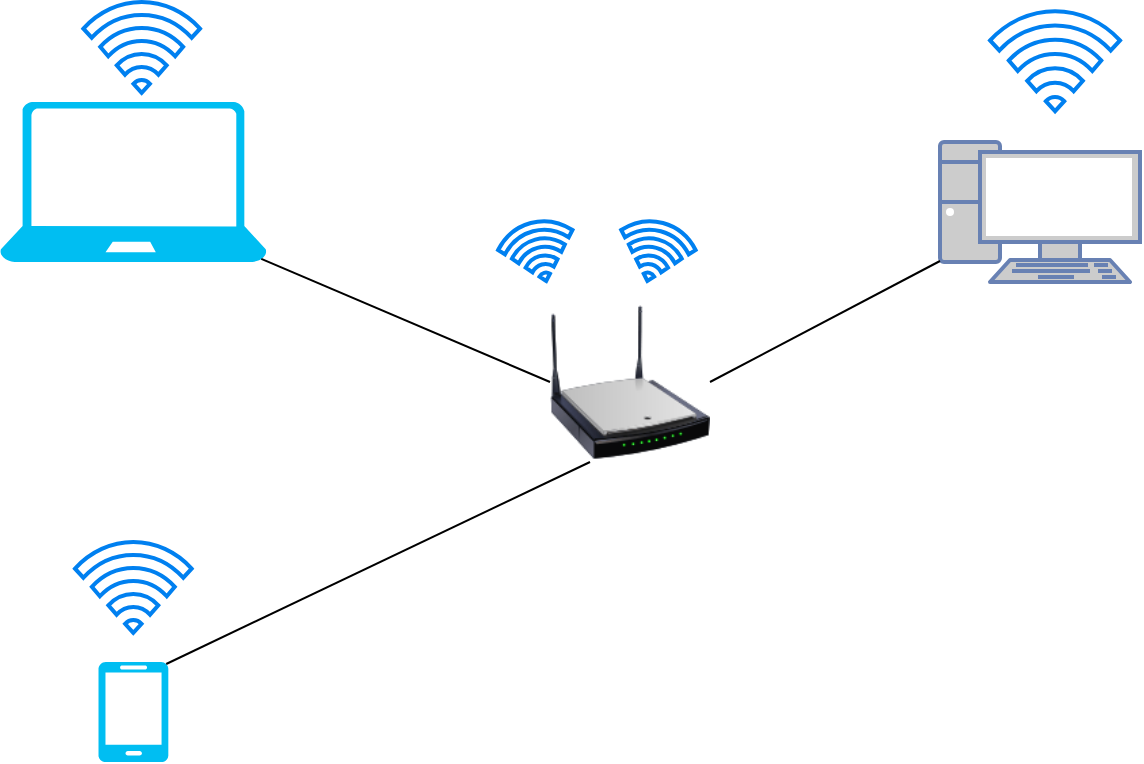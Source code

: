 <mxfile version="14.5.1" type="device"><diagram id="-jYFu_Cosdo39uaLQ7uY" name="Page-1"><mxGraphModel dx="1024" dy="588" grid="1" gridSize="10" guides="1" tooltips="1" connect="1" arrows="1" fold="1" page="1" pageScale="1" pageWidth="850" pageHeight="1100" math="0" shadow="0"><root><mxCell id="0"/><mxCell id="1" parent="0"/><mxCell id="8ZeyBgR9CaUbqr2o8OQG-3" value="" style="image;html=1;image=img/lib/clip_art/networking/Wireless_Router_N_128x128.png" vertex="1" parent="1"><mxGeometry x="385" y="250" width="80" height="80" as="geometry"/></mxCell><mxCell id="8ZeyBgR9CaUbqr2o8OQG-4" value="" style="html=1;verticalLabelPosition=bottom;align=center;labelBackgroundColor=#ffffff;verticalAlign=top;strokeWidth=2;strokeColor=#0080F0;shadow=0;dashed=0;shape=mxgraph.ios7.icons.wifi;pointerEvents=1;rotation=0;" vertex="1" parent="1"><mxGeometry x="151.7" y="100" width="58.3" height="45.43" as="geometry"/></mxCell><mxCell id="8ZeyBgR9CaUbqr2o8OQG-8" value="" style="fontColor=#0066CC;verticalAlign=top;verticalLabelPosition=bottom;labelPosition=center;align=center;html=1;outlineConnect=0;fillColor=#CCCCCC;strokeColor=#6881B3;gradientColor=none;gradientDirection=north;strokeWidth=2;shape=mxgraph.networks.pc;" vertex="1" parent="1"><mxGeometry x="580" y="170" width="100" height="70" as="geometry"/></mxCell><mxCell id="8ZeyBgR9CaUbqr2o8OQG-11" value="" style="verticalLabelPosition=bottom;html=1;verticalAlign=top;align=center;strokeColor=none;fillColor=#00BEF2;shape=mxgraph.azure.laptop;pointerEvents=1;" vertex="1" parent="1"><mxGeometry x="110" y="150" width="133.33" height="80" as="geometry"/></mxCell><mxCell id="8ZeyBgR9CaUbqr2o8OQG-12" value="" style="html=1;verticalLabelPosition=bottom;align=center;labelBackgroundColor=#ffffff;verticalAlign=top;strokeWidth=2;strokeColor=#0080F0;shadow=0;dashed=0;shape=mxgraph.ios7.icons.wifi;pointerEvents=1;rotation=0;" vertex="1" parent="1"><mxGeometry x="605.04" y="104.57" width="64.96" height="50.02" as="geometry"/></mxCell><mxCell id="8ZeyBgR9CaUbqr2o8OQG-14" value="" style="endArrow=none;html=1;entryX=0.98;entryY=0.98;entryDx=0;entryDy=0;entryPerimeter=0;exitX=0;exitY=0.5;exitDx=0;exitDy=0;" edge="1" parent="1" source="8ZeyBgR9CaUbqr2o8OQG-3" target="8ZeyBgR9CaUbqr2o8OQG-11"><mxGeometry width="50" height="50" relative="1" as="geometry"><mxPoint x="400" y="330" as="sourcePoint"/><mxPoint x="450" y="280" as="targetPoint"/></mxGeometry></mxCell><mxCell id="8ZeyBgR9CaUbqr2o8OQG-15" value="" style="endArrow=none;html=1;entryX=1;entryY=0.5;entryDx=0;entryDy=0;exitX=0;exitY=0.85;exitDx=0;exitDy=0;exitPerimeter=0;" edge="1" parent="1" source="8ZeyBgR9CaUbqr2o8OQG-8" target="8ZeyBgR9CaUbqr2o8OQG-3"><mxGeometry width="50" height="50" relative="1" as="geometry"><mxPoint x="609.34" y="371.6" as="sourcePoint"/><mxPoint x="465.003" y="310" as="targetPoint"/></mxGeometry></mxCell><mxCell id="8ZeyBgR9CaUbqr2o8OQG-16" value="" style="verticalLabelPosition=bottom;html=1;verticalAlign=top;align=center;strokeColor=none;fillColor=#00BEF2;shape=mxgraph.azure.mobile;pointerEvents=1;" vertex="1" parent="1"><mxGeometry x="159.16" y="430" width="35" height="50" as="geometry"/></mxCell><mxCell id="8ZeyBgR9CaUbqr2o8OQG-18" value="" style="endArrow=none;html=1;exitX=0.97;exitY=0.02;exitDx=0;exitDy=0;exitPerimeter=0;entryX=0.25;entryY=1;entryDx=0;entryDy=0;" edge="1" parent="1" source="8ZeyBgR9CaUbqr2o8OQG-16" target="8ZeyBgR9CaUbqr2o8OQG-3"><mxGeometry width="50" height="50" relative="1" as="geometry"><mxPoint x="400" y="430" as="sourcePoint"/><mxPoint x="450" y="380" as="targetPoint"/></mxGeometry></mxCell><mxCell id="8ZeyBgR9CaUbqr2o8OQG-19" value="" style="html=1;verticalLabelPosition=bottom;align=center;labelBackgroundColor=#ffffff;verticalAlign=top;strokeWidth=2;strokeColor=#0080F0;shadow=0;dashed=0;shape=mxgraph.ios7.icons.wifi;pointerEvents=1;rotation=0;" vertex="1" parent="1"><mxGeometry x="147.51" y="370" width="58.3" height="45.43" as="geometry"/></mxCell><mxCell id="8ZeyBgR9CaUbqr2o8OQG-20" value="" style="html=1;verticalLabelPosition=bottom;align=center;labelBackgroundColor=#ffffff;verticalAlign=top;strokeWidth=2;strokeColor=#0080F0;shadow=0;dashed=0;shape=mxgraph.ios7.icons.wifi;pointerEvents=1;rotation=-15;" vertex="1" parent="1"><mxGeometry x="360" y="210" width="38.5" height="30" as="geometry"/></mxCell><mxCell id="8ZeyBgR9CaUbqr2o8OQG-21" value="" style="html=1;verticalLabelPosition=bottom;align=center;labelBackgroundColor=#ffffff;verticalAlign=top;strokeWidth=2;strokeColor=#0080F0;shadow=0;dashed=0;shape=mxgraph.ios7.icons.wifi;pointerEvents=1;rotation=15;" vertex="1" parent="1"><mxGeometry x="418.34" y="210" width="38.5" height="30" as="geometry"/></mxCell></root></mxGraphModel></diagram></mxfile>